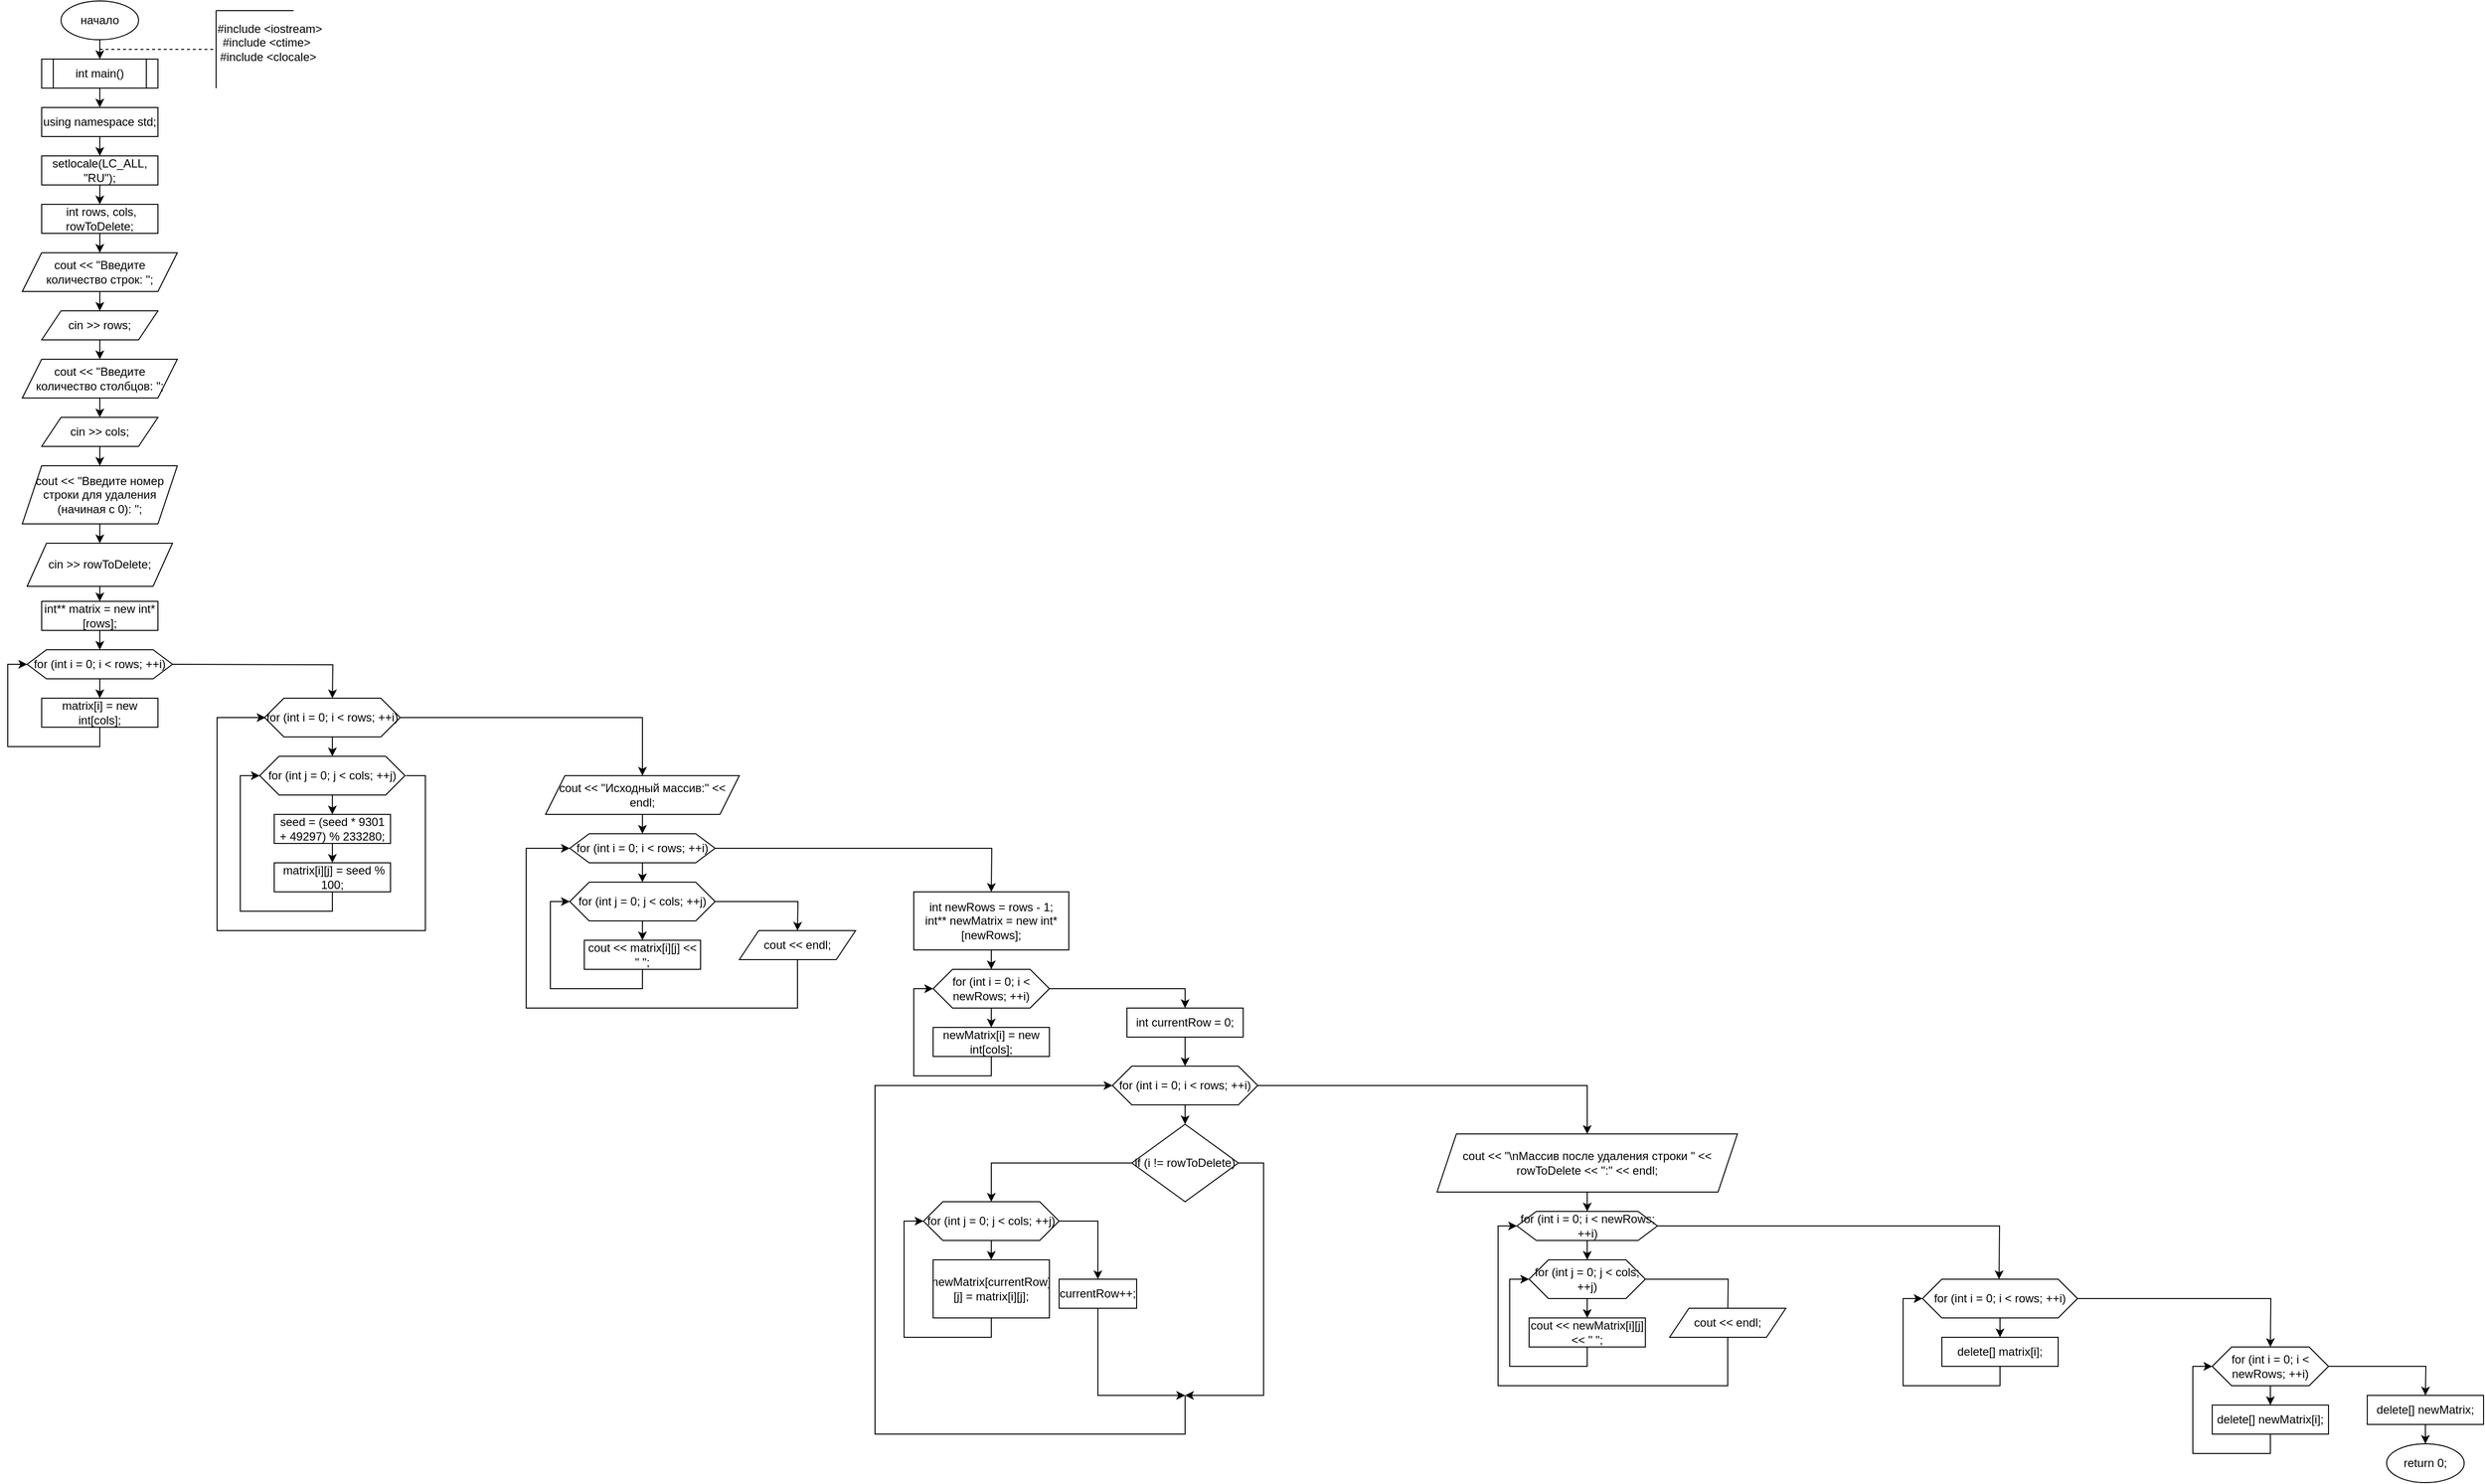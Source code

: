 <mxfile version="25.0.2">
  <diagram name="Страница — 1" id="S44ijkMz0Q2Qkqp6JvUh">
    <mxGraphModel dx="829" dy="568" grid="1" gridSize="10" guides="1" tooltips="1" connect="1" arrows="1" fold="1" page="1" pageScale="1" pageWidth="827" pageHeight="1169" math="0" shadow="0">
      <root>
        <mxCell id="0" />
        <mxCell id="1" parent="0" />
        <mxCell id="u2uYGLtgrih3x_-qrW4p-3" style="edgeStyle=orthogonalEdgeStyle;rounded=0;orthogonalLoop=1;jettySize=auto;html=1;exitX=0.5;exitY=1;exitDx=0;exitDy=0;entryX=0.5;entryY=0;entryDx=0;entryDy=0;" edge="1" parent="1" source="u2uYGLtgrih3x_-qrW4p-1" target="u2uYGLtgrih3x_-qrW4p-2">
          <mxGeometry relative="1" as="geometry" />
        </mxCell>
        <mxCell id="u2uYGLtgrih3x_-qrW4p-1" value="начало" style="ellipse;whiteSpace=wrap;html=1;" vertex="1" parent="1">
          <mxGeometry x="400" width="80" height="40" as="geometry" />
        </mxCell>
        <mxCell id="u2uYGLtgrih3x_-qrW4p-9" style="edgeStyle=orthogonalEdgeStyle;rounded=0;orthogonalLoop=1;jettySize=auto;html=1;exitX=0.5;exitY=1;exitDx=0;exitDy=0;entryX=0.5;entryY=0;entryDx=0;entryDy=0;" edge="1" parent="1" source="u2uYGLtgrih3x_-qrW4p-2" target="u2uYGLtgrih3x_-qrW4p-8">
          <mxGeometry relative="1" as="geometry" />
        </mxCell>
        <mxCell id="u2uYGLtgrih3x_-qrW4p-2" value="int main()" style="shape=process;whiteSpace=wrap;html=1;backgroundOutline=1;" vertex="1" parent="1">
          <mxGeometry x="380" y="60" width="120" height="30" as="geometry" />
        </mxCell>
        <mxCell id="u2uYGLtgrih3x_-qrW4p-4" value="" style="endArrow=none;dashed=1;html=1;rounded=0;" edge="1" parent="1">
          <mxGeometry width="50" height="50" relative="1" as="geometry">
            <mxPoint x="440" y="50" as="sourcePoint" />
            <mxPoint x="560" y="50" as="targetPoint" />
          </mxGeometry>
        </mxCell>
        <mxCell id="u2uYGLtgrih3x_-qrW4p-5" value="" style="endArrow=none;html=1;rounded=0;" edge="1" parent="1">
          <mxGeometry width="50" height="50" relative="1" as="geometry">
            <mxPoint x="560" y="90" as="sourcePoint" />
            <mxPoint x="560" y="10" as="targetPoint" />
          </mxGeometry>
        </mxCell>
        <mxCell id="u2uYGLtgrih3x_-qrW4p-6" value="&lt;div&gt;#include &amp;lt;iostream&amp;gt;&lt;/div&gt;&lt;div&gt;#include &amp;lt;ctime&amp;gt;&amp;nbsp;&amp;nbsp;&lt;/div&gt;&lt;div&gt;#include &amp;lt;clocale&amp;gt;&amp;nbsp;&lt;/div&gt;" style="text;html=1;align=center;verticalAlign=middle;resizable=0;points=[];autosize=1;strokeColor=none;fillColor=none;" vertex="1" parent="1">
          <mxGeometry x="550" y="13" width="130" height="60" as="geometry" />
        </mxCell>
        <mxCell id="u2uYGLtgrih3x_-qrW4p-7" value="" style="endArrow=none;html=1;rounded=0;" edge="1" parent="1">
          <mxGeometry width="50" height="50" relative="1" as="geometry">
            <mxPoint x="560" y="10" as="sourcePoint" />
            <mxPoint x="640" y="10" as="targetPoint" />
          </mxGeometry>
        </mxCell>
        <mxCell id="u2uYGLtgrih3x_-qrW4p-13" style="edgeStyle=orthogonalEdgeStyle;rounded=0;orthogonalLoop=1;jettySize=auto;html=1;exitX=0.5;exitY=1;exitDx=0;exitDy=0;entryX=0.5;entryY=0;entryDx=0;entryDy=0;" edge="1" parent="1" source="u2uYGLtgrih3x_-qrW4p-8" target="u2uYGLtgrih3x_-qrW4p-10">
          <mxGeometry relative="1" as="geometry" />
        </mxCell>
        <mxCell id="u2uYGLtgrih3x_-qrW4p-8" value="&lt;div&gt;using namespace std;&lt;/div&gt;" style="whiteSpace=wrap;html=1;" vertex="1" parent="1">
          <mxGeometry x="380" y="110" width="120" height="30" as="geometry" />
        </mxCell>
        <mxCell id="u2uYGLtgrih3x_-qrW4p-15" style="edgeStyle=orthogonalEdgeStyle;rounded=0;orthogonalLoop=1;jettySize=auto;html=1;exitX=0.5;exitY=1;exitDx=0;exitDy=0;entryX=0.5;entryY=0;entryDx=0;entryDy=0;" edge="1" parent="1" source="u2uYGLtgrih3x_-qrW4p-10" target="u2uYGLtgrih3x_-qrW4p-14">
          <mxGeometry relative="1" as="geometry" />
        </mxCell>
        <mxCell id="u2uYGLtgrih3x_-qrW4p-10" value="setlocale(LC_ALL, &quot;RU&quot;);" style="whiteSpace=wrap;html=1;" vertex="1" parent="1">
          <mxGeometry x="380" y="160" width="120" height="30" as="geometry" />
        </mxCell>
        <mxCell id="u2uYGLtgrih3x_-qrW4p-17" style="edgeStyle=orthogonalEdgeStyle;rounded=0;orthogonalLoop=1;jettySize=auto;html=1;exitX=0.5;exitY=1;exitDx=0;exitDy=0;entryX=0.5;entryY=0;entryDx=0;entryDy=0;" edge="1" parent="1" source="u2uYGLtgrih3x_-qrW4p-14" target="u2uYGLtgrih3x_-qrW4p-16">
          <mxGeometry relative="1" as="geometry" />
        </mxCell>
        <mxCell id="u2uYGLtgrih3x_-qrW4p-14" value="&amp;nbsp;int rows, cols, rowToDelete;" style="whiteSpace=wrap;html=1;" vertex="1" parent="1">
          <mxGeometry x="380" y="210" width="120" height="30" as="geometry" />
        </mxCell>
        <mxCell id="u2uYGLtgrih3x_-qrW4p-19" style="edgeStyle=orthogonalEdgeStyle;rounded=0;orthogonalLoop=1;jettySize=auto;html=1;exitX=0.5;exitY=1;exitDx=0;exitDy=0;" edge="1" parent="1" source="u2uYGLtgrih3x_-qrW4p-16" target="u2uYGLtgrih3x_-qrW4p-18">
          <mxGeometry relative="1" as="geometry" />
        </mxCell>
        <mxCell id="u2uYGLtgrih3x_-qrW4p-16" value="cout &amp;lt;&amp;lt; &quot;Введите количество строк: &quot;;" style="shape=parallelogram;perimeter=parallelogramPerimeter;whiteSpace=wrap;html=1;fixedSize=1;" vertex="1" parent="1">
          <mxGeometry x="360" y="260" width="160" height="40" as="geometry" />
        </mxCell>
        <mxCell id="u2uYGLtgrih3x_-qrW4p-21" style="edgeStyle=orthogonalEdgeStyle;rounded=0;orthogonalLoop=1;jettySize=auto;html=1;exitX=0.5;exitY=1;exitDx=0;exitDy=0;entryX=0.5;entryY=0;entryDx=0;entryDy=0;" edge="1" parent="1" source="u2uYGLtgrih3x_-qrW4p-18" target="u2uYGLtgrih3x_-qrW4p-20">
          <mxGeometry relative="1" as="geometry" />
        </mxCell>
        <mxCell id="u2uYGLtgrih3x_-qrW4p-18" value="cin &amp;gt;&amp;gt; rows;" style="shape=parallelogram;perimeter=parallelogramPerimeter;whiteSpace=wrap;html=1;fixedSize=1;" vertex="1" parent="1">
          <mxGeometry x="380" y="320" width="120" height="30" as="geometry" />
        </mxCell>
        <mxCell id="u2uYGLtgrih3x_-qrW4p-23" style="edgeStyle=orthogonalEdgeStyle;rounded=0;orthogonalLoop=1;jettySize=auto;html=1;exitX=0.5;exitY=1;exitDx=0;exitDy=0;entryX=0.5;entryY=0;entryDx=0;entryDy=0;" edge="1" parent="1" source="u2uYGLtgrih3x_-qrW4p-20" target="u2uYGLtgrih3x_-qrW4p-22">
          <mxGeometry relative="1" as="geometry" />
        </mxCell>
        <mxCell id="u2uYGLtgrih3x_-qrW4p-20" value="cout &amp;lt;&amp;lt; &quot;Введите количество столбцов: &quot;;" style="shape=parallelogram;perimeter=parallelogramPerimeter;whiteSpace=wrap;html=1;fixedSize=1;" vertex="1" parent="1">
          <mxGeometry x="360" y="370" width="160" height="40" as="geometry" />
        </mxCell>
        <mxCell id="u2uYGLtgrih3x_-qrW4p-25" style="edgeStyle=orthogonalEdgeStyle;rounded=0;orthogonalLoop=1;jettySize=auto;html=1;exitX=0.5;exitY=1;exitDx=0;exitDy=0;entryX=0.5;entryY=0;entryDx=0;entryDy=0;" edge="1" parent="1" source="u2uYGLtgrih3x_-qrW4p-22" target="u2uYGLtgrih3x_-qrW4p-24">
          <mxGeometry relative="1" as="geometry" />
        </mxCell>
        <mxCell id="u2uYGLtgrih3x_-qrW4p-22" value="cin &amp;gt;&amp;gt; cols;" style="shape=parallelogram;perimeter=parallelogramPerimeter;whiteSpace=wrap;html=1;fixedSize=1;" vertex="1" parent="1">
          <mxGeometry x="380" y="430" width="120" height="30" as="geometry" />
        </mxCell>
        <mxCell id="u2uYGLtgrih3x_-qrW4p-27" style="edgeStyle=orthogonalEdgeStyle;rounded=0;orthogonalLoop=1;jettySize=auto;html=1;exitX=0.5;exitY=1;exitDx=0;exitDy=0;entryX=0.5;entryY=0;entryDx=0;entryDy=0;" edge="1" parent="1" source="u2uYGLtgrih3x_-qrW4p-24" target="u2uYGLtgrih3x_-qrW4p-26">
          <mxGeometry relative="1" as="geometry" />
        </mxCell>
        <mxCell id="u2uYGLtgrih3x_-qrW4p-24" value="cout &amp;lt;&amp;lt; &quot;Введите номер строки для удаления (начиная с 0): &quot;;" style="shape=parallelogram;perimeter=parallelogramPerimeter;whiteSpace=wrap;html=1;fixedSize=1;" vertex="1" parent="1">
          <mxGeometry x="360" y="480" width="160" height="60" as="geometry" />
        </mxCell>
        <mxCell id="u2uYGLtgrih3x_-qrW4p-29" style="edgeStyle=orthogonalEdgeStyle;rounded=0;orthogonalLoop=1;jettySize=auto;html=1;exitX=0.5;exitY=1;exitDx=0;exitDy=0;entryX=0.5;entryY=0;entryDx=0;entryDy=0;" edge="1" parent="1" source="u2uYGLtgrih3x_-qrW4p-26" target="u2uYGLtgrih3x_-qrW4p-28">
          <mxGeometry relative="1" as="geometry" />
        </mxCell>
        <mxCell id="u2uYGLtgrih3x_-qrW4p-26" value="cin &amp;gt;&amp;gt; rowToDelete;" style="shape=parallelogram;perimeter=parallelogramPerimeter;whiteSpace=wrap;html=1;fixedSize=1;" vertex="1" parent="1">
          <mxGeometry x="365" y="560" width="150" height="44.5" as="geometry" />
        </mxCell>
        <mxCell id="u2uYGLtgrih3x_-qrW4p-31" style="edgeStyle=orthogonalEdgeStyle;rounded=0;orthogonalLoop=1;jettySize=auto;html=1;exitX=0.5;exitY=1;exitDx=0;exitDy=0;entryX=0.5;entryY=0;entryDx=0;entryDy=0;" edge="1" parent="1" source="u2uYGLtgrih3x_-qrW4p-28" target="u2uYGLtgrih3x_-qrW4p-30">
          <mxGeometry relative="1" as="geometry" />
        </mxCell>
        <mxCell id="u2uYGLtgrih3x_-qrW4p-28" value="int** matrix = new int* [rows];" style="whiteSpace=wrap;html=1;" vertex="1" parent="1">
          <mxGeometry x="380" y="620" width="120" height="30" as="geometry" />
        </mxCell>
        <mxCell id="u2uYGLtgrih3x_-qrW4p-33" style="edgeStyle=orthogonalEdgeStyle;rounded=0;orthogonalLoop=1;jettySize=auto;html=1;exitX=0.5;exitY=1;exitDx=0;exitDy=0;entryX=0.5;entryY=0;entryDx=0;entryDy=0;" edge="1" parent="1" source="u2uYGLtgrih3x_-qrW4p-30" target="u2uYGLtgrih3x_-qrW4p-32">
          <mxGeometry relative="1" as="geometry" />
        </mxCell>
        <mxCell id="u2uYGLtgrih3x_-qrW4p-35" style="edgeStyle=orthogonalEdgeStyle;rounded=0;orthogonalLoop=1;jettySize=auto;html=1;exitX=1;exitY=0.5;exitDx=0;exitDy=0;" edge="1" parent="1">
          <mxGeometry relative="1" as="geometry">
            <mxPoint x="680" y="720" as="targetPoint" />
            <mxPoint x="515" y="685" as="sourcePoint" />
          </mxGeometry>
        </mxCell>
        <mxCell id="u2uYGLtgrih3x_-qrW4p-30" value="for (int i = 0; i &amp;lt; rows; ++i)" style="shape=hexagon;perimeter=hexagonPerimeter2;whiteSpace=wrap;html=1;fixedSize=1;" vertex="1" parent="1">
          <mxGeometry x="365" y="670" width="150" height="30" as="geometry" />
        </mxCell>
        <mxCell id="u2uYGLtgrih3x_-qrW4p-34" style="edgeStyle=orthogonalEdgeStyle;rounded=0;orthogonalLoop=1;jettySize=auto;html=1;exitX=0.5;exitY=1;exitDx=0;exitDy=0;entryX=0;entryY=0.5;entryDx=0;entryDy=0;" edge="1" parent="1" source="u2uYGLtgrih3x_-qrW4p-32" target="u2uYGLtgrih3x_-qrW4p-30">
          <mxGeometry relative="1" as="geometry" />
        </mxCell>
        <mxCell id="u2uYGLtgrih3x_-qrW4p-32" value="matrix[i] = new int[cols];" style="whiteSpace=wrap;html=1;" vertex="1" parent="1">
          <mxGeometry x="380" y="720" width="120" height="30" as="geometry" />
        </mxCell>
        <mxCell id="u2uYGLtgrih3x_-qrW4p-38" style="edgeStyle=orthogonalEdgeStyle;rounded=0;orthogonalLoop=1;jettySize=auto;html=1;exitX=0.5;exitY=1;exitDx=0;exitDy=0;entryX=0.5;entryY=0;entryDx=0;entryDy=0;" edge="1" parent="1" source="u2uYGLtgrih3x_-qrW4p-36" target="u2uYGLtgrih3x_-qrW4p-37">
          <mxGeometry relative="1" as="geometry" />
        </mxCell>
        <mxCell id="u2uYGLtgrih3x_-qrW4p-45" style="edgeStyle=orthogonalEdgeStyle;rounded=0;orthogonalLoop=1;jettySize=auto;html=1;exitX=1;exitY=0.5;exitDx=0;exitDy=0;" edge="1" parent="1" source="u2uYGLtgrih3x_-qrW4p-36">
          <mxGeometry relative="1" as="geometry">
            <mxPoint x="1000" y="800" as="targetPoint" />
            <Array as="points">
              <mxPoint x="1000" y="740" />
              <mxPoint x="1000" y="800" />
            </Array>
          </mxGeometry>
        </mxCell>
        <mxCell id="u2uYGLtgrih3x_-qrW4p-36" value="for (int i = 0; i &amp;lt; rows; ++i)" style="shape=hexagon;perimeter=hexagonPerimeter2;whiteSpace=wrap;html=1;fixedSize=1;" vertex="1" parent="1">
          <mxGeometry x="610" y="720" width="140" height="40" as="geometry" />
        </mxCell>
        <mxCell id="u2uYGLtgrih3x_-qrW4p-40" style="edgeStyle=orthogonalEdgeStyle;rounded=0;orthogonalLoop=1;jettySize=auto;html=1;exitX=0.5;exitY=1;exitDx=0;exitDy=0;entryX=0.5;entryY=0;entryDx=0;entryDy=0;" edge="1" parent="1" source="u2uYGLtgrih3x_-qrW4p-37" target="u2uYGLtgrih3x_-qrW4p-39">
          <mxGeometry relative="1" as="geometry" />
        </mxCell>
        <mxCell id="u2uYGLtgrih3x_-qrW4p-44" style="edgeStyle=orthogonalEdgeStyle;rounded=0;orthogonalLoop=1;jettySize=auto;html=1;exitX=1;exitY=0.5;exitDx=0;exitDy=0;entryX=0;entryY=0.5;entryDx=0;entryDy=0;" edge="1" parent="1">
          <mxGeometry relative="1" as="geometry">
            <mxPoint x="756" y="800" as="sourcePoint" />
            <mxPoint x="611" y="740" as="targetPoint" />
            <Array as="points">
              <mxPoint x="776" y="800" />
              <mxPoint x="776" y="960" />
              <mxPoint x="561" y="960" />
              <mxPoint x="561" y="740" />
            </Array>
          </mxGeometry>
        </mxCell>
        <mxCell id="u2uYGLtgrih3x_-qrW4p-37" value="for (int j = 0; j &amp;lt; cols; ++j)" style="shape=hexagon;perimeter=hexagonPerimeter2;whiteSpace=wrap;html=1;fixedSize=1;" vertex="1" parent="1">
          <mxGeometry x="605" y="780" width="150" height="40" as="geometry" />
        </mxCell>
        <mxCell id="u2uYGLtgrih3x_-qrW4p-42" style="edgeStyle=orthogonalEdgeStyle;rounded=0;orthogonalLoop=1;jettySize=auto;html=1;exitX=0.5;exitY=1;exitDx=0;exitDy=0;entryX=0.5;entryY=0;entryDx=0;entryDy=0;" edge="1" parent="1" source="u2uYGLtgrih3x_-qrW4p-39" target="u2uYGLtgrih3x_-qrW4p-41">
          <mxGeometry relative="1" as="geometry" />
        </mxCell>
        <mxCell id="u2uYGLtgrih3x_-qrW4p-39" value="seed = (seed * 9301 + 49297) % 233280;" style="whiteSpace=wrap;html=1;" vertex="1" parent="1">
          <mxGeometry x="620" y="840" width="120" height="30" as="geometry" />
        </mxCell>
        <mxCell id="u2uYGLtgrih3x_-qrW4p-43" style="edgeStyle=orthogonalEdgeStyle;rounded=0;orthogonalLoop=1;jettySize=auto;html=1;exitX=0.5;exitY=1;exitDx=0;exitDy=0;entryX=0;entryY=0.5;entryDx=0;entryDy=0;" edge="1" parent="1" source="u2uYGLtgrih3x_-qrW4p-41" target="u2uYGLtgrih3x_-qrW4p-37">
          <mxGeometry relative="1" as="geometry" />
        </mxCell>
        <mxCell id="u2uYGLtgrih3x_-qrW4p-41" value="&amp;nbsp;matrix[i][j] = seed % 100;" style="whiteSpace=wrap;html=1;" vertex="1" parent="1">
          <mxGeometry x="620" y="890" width="120" height="30" as="geometry" />
        </mxCell>
        <mxCell id="u2uYGLtgrih3x_-qrW4p-48" style="edgeStyle=orthogonalEdgeStyle;rounded=0;orthogonalLoop=1;jettySize=auto;html=1;exitX=0.5;exitY=1;exitDx=0;exitDy=0;entryX=0.5;entryY=0;entryDx=0;entryDy=0;" edge="1" parent="1" source="u2uYGLtgrih3x_-qrW4p-46" target="u2uYGLtgrih3x_-qrW4p-47">
          <mxGeometry relative="1" as="geometry" />
        </mxCell>
        <mxCell id="u2uYGLtgrih3x_-qrW4p-46" value="cout &amp;lt;&amp;lt; &quot;Исходный массив:&quot; &amp;lt;&amp;lt; endl;" style="shape=parallelogram;perimeter=parallelogramPerimeter;whiteSpace=wrap;html=1;fixedSize=1;" vertex="1" parent="1">
          <mxGeometry x="900" y="800" width="200" height="40" as="geometry" />
        </mxCell>
        <mxCell id="u2uYGLtgrih3x_-qrW4p-50" style="edgeStyle=orthogonalEdgeStyle;rounded=0;orthogonalLoop=1;jettySize=auto;html=1;exitX=0.5;exitY=1;exitDx=0;exitDy=0;entryX=0.5;entryY=0;entryDx=0;entryDy=0;" edge="1" parent="1" source="u2uYGLtgrih3x_-qrW4p-47" target="u2uYGLtgrih3x_-qrW4p-49">
          <mxGeometry relative="1" as="geometry" />
        </mxCell>
        <mxCell id="u2uYGLtgrih3x_-qrW4p-57" style="edgeStyle=orthogonalEdgeStyle;rounded=0;orthogonalLoop=1;jettySize=auto;html=1;exitX=1;exitY=0.5;exitDx=0;exitDy=0;" edge="1" parent="1" source="u2uYGLtgrih3x_-qrW4p-47">
          <mxGeometry relative="1" as="geometry">
            <mxPoint x="1360" y="920" as="targetPoint" />
          </mxGeometry>
        </mxCell>
        <mxCell id="u2uYGLtgrih3x_-qrW4p-47" value="for (int i = 0; i &amp;lt; rows; ++i)" style="shape=hexagon;perimeter=hexagonPerimeter2;whiteSpace=wrap;html=1;fixedSize=1;" vertex="1" parent="1">
          <mxGeometry x="925" y="860" width="150" height="30" as="geometry" />
        </mxCell>
        <mxCell id="u2uYGLtgrih3x_-qrW4p-52" style="edgeStyle=orthogonalEdgeStyle;rounded=0;orthogonalLoop=1;jettySize=auto;html=1;exitX=0.5;exitY=1;exitDx=0;exitDy=0;entryX=0.5;entryY=0;entryDx=0;entryDy=0;" edge="1" parent="1" source="u2uYGLtgrih3x_-qrW4p-49" target="u2uYGLtgrih3x_-qrW4p-51">
          <mxGeometry relative="1" as="geometry" />
        </mxCell>
        <mxCell id="u2uYGLtgrih3x_-qrW4p-54" style="edgeStyle=orthogonalEdgeStyle;rounded=0;orthogonalLoop=1;jettySize=auto;html=1;exitX=1;exitY=0.5;exitDx=0;exitDy=0;" edge="1" parent="1" source="u2uYGLtgrih3x_-qrW4p-49">
          <mxGeometry relative="1" as="geometry">
            <mxPoint x="1160" y="960" as="targetPoint" />
          </mxGeometry>
        </mxCell>
        <mxCell id="u2uYGLtgrih3x_-qrW4p-49" value="for (int j = 0; j &amp;lt; cols; ++j)" style="shape=hexagon;perimeter=hexagonPerimeter2;whiteSpace=wrap;html=1;fixedSize=1;" vertex="1" parent="1">
          <mxGeometry x="925" y="910" width="150" height="40" as="geometry" />
        </mxCell>
        <mxCell id="u2uYGLtgrih3x_-qrW4p-53" style="edgeStyle=orthogonalEdgeStyle;rounded=0;orthogonalLoop=1;jettySize=auto;html=1;exitX=0.5;exitY=1;exitDx=0;exitDy=0;entryX=0;entryY=0.5;entryDx=0;entryDy=0;" edge="1" parent="1" source="u2uYGLtgrih3x_-qrW4p-51" target="u2uYGLtgrih3x_-qrW4p-49">
          <mxGeometry relative="1" as="geometry" />
        </mxCell>
        <mxCell id="u2uYGLtgrih3x_-qrW4p-51" value="cout &amp;lt;&amp;lt; matrix[i][j] &amp;lt;&amp;lt; &quot; &quot;;" style="whiteSpace=wrap;html=1;" vertex="1" parent="1">
          <mxGeometry x="940" y="970" width="120" height="30" as="geometry" />
        </mxCell>
        <mxCell id="u2uYGLtgrih3x_-qrW4p-56" style="edgeStyle=orthogonalEdgeStyle;rounded=0;orthogonalLoop=1;jettySize=auto;html=1;exitX=0.5;exitY=1;exitDx=0;exitDy=0;entryX=0;entryY=0.5;entryDx=0;entryDy=0;" edge="1" parent="1" source="u2uYGLtgrih3x_-qrW4p-55" target="u2uYGLtgrih3x_-qrW4p-47">
          <mxGeometry relative="1" as="geometry">
            <Array as="points">
              <mxPoint x="1160" y="1040" />
              <mxPoint x="880" y="1040" />
              <mxPoint x="880" y="875" />
            </Array>
          </mxGeometry>
        </mxCell>
        <mxCell id="u2uYGLtgrih3x_-qrW4p-55" value="cout &amp;lt;&amp;lt; endl;" style="shape=parallelogram;perimeter=parallelogramPerimeter;whiteSpace=wrap;html=1;fixedSize=1;" vertex="1" parent="1">
          <mxGeometry x="1100" y="960" width="120" height="30" as="geometry" />
        </mxCell>
        <mxCell id="u2uYGLtgrih3x_-qrW4p-60" style="edgeStyle=orthogonalEdgeStyle;rounded=0;orthogonalLoop=1;jettySize=auto;html=1;exitX=0.5;exitY=1;exitDx=0;exitDy=0;entryX=0.5;entryY=0;entryDx=0;entryDy=0;" edge="1" parent="1" source="u2uYGLtgrih3x_-qrW4p-58" target="u2uYGLtgrih3x_-qrW4p-59">
          <mxGeometry relative="1" as="geometry" />
        </mxCell>
        <mxCell id="u2uYGLtgrih3x_-qrW4p-58" value="&lt;div&gt;int newRows = rows - 1;&lt;/div&gt;&lt;div&gt;int** newMatrix = new int* [newRows];&lt;/div&gt;" style="whiteSpace=wrap;html=1;" vertex="1" parent="1">
          <mxGeometry x="1280" y="920" width="160" height="60" as="geometry" />
        </mxCell>
        <mxCell id="u2uYGLtgrih3x_-qrW4p-62" style="edgeStyle=orthogonalEdgeStyle;rounded=0;orthogonalLoop=1;jettySize=auto;html=1;exitX=0.5;exitY=1;exitDx=0;exitDy=0;entryX=0.5;entryY=0;entryDx=0;entryDy=0;" edge="1" parent="1" source="u2uYGLtgrih3x_-qrW4p-59" target="u2uYGLtgrih3x_-qrW4p-61">
          <mxGeometry relative="1" as="geometry" />
        </mxCell>
        <mxCell id="u2uYGLtgrih3x_-qrW4p-65" style="edgeStyle=orthogonalEdgeStyle;rounded=0;orthogonalLoop=1;jettySize=auto;html=1;exitX=1;exitY=0.5;exitDx=0;exitDy=0;entryX=0.5;entryY=0;entryDx=0;entryDy=0;" edge="1" parent="1" source="u2uYGLtgrih3x_-qrW4p-59" target="u2uYGLtgrih3x_-qrW4p-64">
          <mxGeometry relative="1" as="geometry" />
        </mxCell>
        <mxCell id="u2uYGLtgrih3x_-qrW4p-59" value="for (int i = 0; i &amp;lt; newRows; ++i)" style="shape=hexagon;perimeter=hexagonPerimeter2;whiteSpace=wrap;html=1;fixedSize=1;" vertex="1" parent="1">
          <mxGeometry x="1300" y="1000" width="120" height="40" as="geometry" />
        </mxCell>
        <mxCell id="u2uYGLtgrih3x_-qrW4p-63" style="edgeStyle=orthogonalEdgeStyle;rounded=0;orthogonalLoop=1;jettySize=auto;html=1;exitX=0.5;exitY=1;exitDx=0;exitDy=0;entryX=0;entryY=0.5;entryDx=0;entryDy=0;" edge="1" parent="1" source="u2uYGLtgrih3x_-qrW4p-61" target="u2uYGLtgrih3x_-qrW4p-59">
          <mxGeometry relative="1" as="geometry" />
        </mxCell>
        <mxCell id="u2uYGLtgrih3x_-qrW4p-61" value="newMatrix[i] = new int[cols];" style="whiteSpace=wrap;html=1;" vertex="1" parent="1">
          <mxGeometry x="1300" y="1060" width="120" height="30" as="geometry" />
        </mxCell>
        <mxCell id="u2uYGLtgrih3x_-qrW4p-67" style="edgeStyle=orthogonalEdgeStyle;rounded=0;orthogonalLoop=1;jettySize=auto;html=1;exitX=0.5;exitY=1;exitDx=0;exitDy=0;entryX=0.5;entryY=0;entryDx=0;entryDy=0;" edge="1" parent="1" source="u2uYGLtgrih3x_-qrW4p-64" target="u2uYGLtgrih3x_-qrW4p-66">
          <mxGeometry relative="1" as="geometry" />
        </mxCell>
        <mxCell id="u2uYGLtgrih3x_-qrW4p-64" value="int currentRow = 0;" style="whiteSpace=wrap;html=1;" vertex="1" parent="1">
          <mxGeometry x="1500" y="1040" width="120" height="30" as="geometry" />
        </mxCell>
        <mxCell id="u2uYGLtgrih3x_-qrW4p-69" style="edgeStyle=orthogonalEdgeStyle;rounded=0;orthogonalLoop=1;jettySize=auto;html=1;exitX=0.5;exitY=1;exitDx=0;exitDy=0;entryX=0.5;entryY=0;entryDx=0;entryDy=0;" edge="1" parent="1" source="u2uYGLtgrih3x_-qrW4p-66" target="u2uYGLtgrih3x_-qrW4p-68">
          <mxGeometry relative="1" as="geometry" />
        </mxCell>
        <mxCell id="u2uYGLtgrih3x_-qrW4p-82" style="edgeStyle=orthogonalEdgeStyle;rounded=0;orthogonalLoop=1;jettySize=auto;html=1;exitX=1;exitY=0.5;exitDx=0;exitDy=0;entryX=0.5;entryY=0;entryDx=0;entryDy=0;" edge="1" parent="1" source="u2uYGLtgrih3x_-qrW4p-66" target="u2uYGLtgrih3x_-qrW4p-81">
          <mxGeometry relative="1" as="geometry" />
        </mxCell>
        <mxCell id="u2uYGLtgrih3x_-qrW4p-66" value="for (int i = 0; i &amp;lt; rows; ++i)" style="shape=hexagon;perimeter=hexagonPerimeter2;whiteSpace=wrap;html=1;fixedSize=1;" vertex="1" parent="1">
          <mxGeometry x="1485" y="1100" width="150" height="40" as="geometry" />
        </mxCell>
        <mxCell id="u2uYGLtgrih3x_-qrW4p-71" style="edgeStyle=orthogonalEdgeStyle;rounded=0;orthogonalLoop=1;jettySize=auto;html=1;exitX=0;exitY=0.5;exitDx=0;exitDy=0;entryX=0.5;entryY=0;entryDx=0;entryDy=0;" edge="1" parent="1" source="u2uYGLtgrih3x_-qrW4p-68" target="u2uYGLtgrih3x_-qrW4p-70">
          <mxGeometry relative="1" as="geometry" />
        </mxCell>
        <mxCell id="u2uYGLtgrih3x_-qrW4p-77" style="edgeStyle=orthogonalEdgeStyle;rounded=0;orthogonalLoop=1;jettySize=auto;html=1;exitX=1;exitY=0.5;exitDx=0;exitDy=0;" edge="1" parent="1" source="u2uYGLtgrih3x_-qrW4p-68">
          <mxGeometry relative="1" as="geometry">
            <mxPoint x="1560" y="1440" as="targetPoint" />
            <Array as="points">
              <mxPoint x="1641" y="1200" />
              <mxPoint x="1641" y="1440" />
            </Array>
          </mxGeometry>
        </mxCell>
        <mxCell id="u2uYGLtgrih3x_-qrW4p-68" value="if (i != rowToDelete)" style="rhombus;whiteSpace=wrap;html=1;" vertex="1" parent="1">
          <mxGeometry x="1505" y="1160" width="110" height="80" as="geometry" />
        </mxCell>
        <mxCell id="u2uYGLtgrih3x_-qrW4p-73" style="edgeStyle=orthogonalEdgeStyle;rounded=0;orthogonalLoop=1;jettySize=auto;html=1;exitX=0.5;exitY=1;exitDx=0;exitDy=0;entryX=0.5;entryY=0;entryDx=0;entryDy=0;" edge="1" parent="1" source="u2uYGLtgrih3x_-qrW4p-70" target="u2uYGLtgrih3x_-qrW4p-72">
          <mxGeometry relative="1" as="geometry" />
        </mxCell>
        <mxCell id="u2uYGLtgrih3x_-qrW4p-75" style="edgeStyle=orthogonalEdgeStyle;rounded=0;orthogonalLoop=1;jettySize=auto;html=1;exitX=1;exitY=0.5;exitDx=0;exitDy=0;entryX=0.5;entryY=0;entryDx=0;entryDy=0;" edge="1" parent="1" source="u2uYGLtgrih3x_-qrW4p-70" target="u2uYGLtgrih3x_-qrW4p-76">
          <mxGeometry relative="1" as="geometry">
            <mxPoint x="1460" y="1320.0" as="targetPoint" />
            <Array as="points">
              <mxPoint x="1470" y="1260" />
              <mxPoint x="1470" y="1320" />
            </Array>
          </mxGeometry>
        </mxCell>
        <mxCell id="u2uYGLtgrih3x_-qrW4p-70" value="for (int j = 0; j &amp;lt; cols; ++j)" style="shape=hexagon;perimeter=hexagonPerimeter2;whiteSpace=wrap;html=1;fixedSize=1;" vertex="1" parent="1">
          <mxGeometry x="1290" y="1240" width="140" height="40" as="geometry" />
        </mxCell>
        <mxCell id="u2uYGLtgrih3x_-qrW4p-74" style="edgeStyle=orthogonalEdgeStyle;rounded=0;orthogonalLoop=1;jettySize=auto;html=1;exitX=0.5;exitY=1;exitDx=0;exitDy=0;entryX=0;entryY=0.5;entryDx=0;entryDy=0;" edge="1" parent="1" source="u2uYGLtgrih3x_-qrW4p-72" target="u2uYGLtgrih3x_-qrW4p-70">
          <mxGeometry relative="1" as="geometry" />
        </mxCell>
        <mxCell id="u2uYGLtgrih3x_-qrW4p-72" value="newMatrix[currentRow][j] = matrix[i][j];" style="whiteSpace=wrap;html=1;" vertex="1" parent="1">
          <mxGeometry x="1300" y="1300" width="120" height="60" as="geometry" />
        </mxCell>
        <mxCell id="u2uYGLtgrih3x_-qrW4p-78" style="edgeStyle=orthogonalEdgeStyle;rounded=0;orthogonalLoop=1;jettySize=auto;html=1;exitX=0.5;exitY=1;exitDx=0;exitDy=0;" edge="1" parent="1" source="u2uYGLtgrih3x_-qrW4p-76">
          <mxGeometry relative="1" as="geometry">
            <mxPoint x="1560" y="1440.0" as="targetPoint" />
            <Array as="points">
              <mxPoint x="1470" y="1440" />
            </Array>
          </mxGeometry>
        </mxCell>
        <mxCell id="u2uYGLtgrih3x_-qrW4p-76" value="currentRow++;" style="whiteSpace=wrap;html=1;" vertex="1" parent="1">
          <mxGeometry x="1430" y="1320" width="80" height="30" as="geometry" />
        </mxCell>
        <mxCell id="u2uYGLtgrih3x_-qrW4p-79" value="" style="endArrow=classic;html=1;rounded=0;entryX=0;entryY=0.5;entryDx=0;entryDy=0;" edge="1" parent="1" target="u2uYGLtgrih3x_-qrW4p-66">
          <mxGeometry width="50" height="50" relative="1" as="geometry">
            <mxPoint x="1560" y="1440" as="sourcePoint" />
            <mxPoint x="1540" y="1280" as="targetPoint" />
            <Array as="points">
              <mxPoint x="1560" y="1480" />
              <mxPoint x="1240" y="1480" />
              <mxPoint x="1240" y="1120" />
            </Array>
          </mxGeometry>
        </mxCell>
        <mxCell id="u2uYGLtgrih3x_-qrW4p-87" style="edgeStyle=orthogonalEdgeStyle;rounded=0;orthogonalLoop=1;jettySize=auto;html=1;exitX=0.5;exitY=1;exitDx=0;exitDy=0;entryX=0.5;entryY=0;entryDx=0;entryDy=0;" edge="1" parent="1" source="u2uYGLtgrih3x_-qrW4p-81" target="u2uYGLtgrih3x_-qrW4p-83">
          <mxGeometry relative="1" as="geometry" />
        </mxCell>
        <mxCell id="u2uYGLtgrih3x_-qrW4p-81" value="cout &amp;lt;&amp;lt; &quot;\nМассив после удаления строки &quot; &amp;lt;&amp;lt; rowToDelete &amp;lt;&amp;lt; &quot;:&quot; &amp;lt;&amp;lt; endl;" style="shape=parallelogram;perimeter=parallelogramPerimeter;whiteSpace=wrap;html=1;fixedSize=1;" vertex="1" parent="1">
          <mxGeometry x="1820" y="1170" width="310" height="60" as="geometry" />
        </mxCell>
        <mxCell id="u2uYGLtgrih3x_-qrW4p-86" style="edgeStyle=orthogonalEdgeStyle;rounded=0;orthogonalLoop=1;jettySize=auto;html=1;exitX=0.5;exitY=1;exitDx=0;exitDy=0;entryX=0.5;entryY=0;entryDx=0;entryDy=0;" edge="1" parent="1" source="u2uYGLtgrih3x_-qrW4p-83" target="u2uYGLtgrih3x_-qrW4p-84">
          <mxGeometry relative="1" as="geometry" />
        </mxCell>
        <mxCell id="u2uYGLtgrih3x_-qrW4p-95" style="edgeStyle=orthogonalEdgeStyle;rounded=0;orthogonalLoop=1;jettySize=auto;html=1;exitX=1;exitY=0.5;exitDx=0;exitDy=0;" edge="1" parent="1" source="u2uYGLtgrih3x_-qrW4p-83">
          <mxGeometry relative="1" as="geometry">
            <mxPoint x="2400" y="1320.0" as="targetPoint" />
          </mxGeometry>
        </mxCell>
        <mxCell id="u2uYGLtgrih3x_-qrW4p-83" value="for (int i = 0; i &amp;lt; newRows; ++i)" style="shape=hexagon;perimeter=hexagonPerimeter2;whiteSpace=wrap;html=1;fixedSize=1;" vertex="1" parent="1">
          <mxGeometry x="1902.5" y="1250" width="145" height="30" as="geometry" />
        </mxCell>
        <mxCell id="u2uYGLtgrih3x_-qrW4p-89" style="edgeStyle=orthogonalEdgeStyle;rounded=0;orthogonalLoop=1;jettySize=auto;html=1;exitX=0.5;exitY=1;exitDx=0;exitDy=0;entryX=0.5;entryY=0;entryDx=0;entryDy=0;" edge="1" parent="1" source="u2uYGLtgrih3x_-qrW4p-84" target="u2uYGLtgrih3x_-qrW4p-88">
          <mxGeometry relative="1" as="geometry" />
        </mxCell>
        <mxCell id="u2uYGLtgrih3x_-qrW4p-92" style="edgeStyle=orthogonalEdgeStyle;rounded=0;orthogonalLoop=1;jettySize=auto;html=1;exitX=1;exitY=0.5;exitDx=0;exitDy=0;" edge="1" parent="1" source="u2uYGLtgrih3x_-qrW4p-84">
          <mxGeometry relative="1" as="geometry">
            <mxPoint x="2120" y="1360.0" as="targetPoint" />
          </mxGeometry>
        </mxCell>
        <mxCell id="u2uYGLtgrih3x_-qrW4p-84" value="for (int j = 0; j &amp;lt; cols; ++j)" style="shape=hexagon;perimeter=hexagonPerimeter2;whiteSpace=wrap;html=1;fixedSize=1;" vertex="1" parent="1">
          <mxGeometry x="1915" y="1300" width="120" height="40" as="geometry" />
        </mxCell>
        <mxCell id="u2uYGLtgrih3x_-qrW4p-90" style="edgeStyle=orthogonalEdgeStyle;rounded=0;orthogonalLoop=1;jettySize=auto;html=1;exitX=0.5;exitY=1;exitDx=0;exitDy=0;entryX=0;entryY=0.5;entryDx=0;entryDy=0;" edge="1" parent="1" source="u2uYGLtgrih3x_-qrW4p-88" target="u2uYGLtgrih3x_-qrW4p-84">
          <mxGeometry relative="1" as="geometry" />
        </mxCell>
        <mxCell id="u2uYGLtgrih3x_-qrW4p-88" value="cout &amp;lt;&amp;lt; newMatrix[i][j] &amp;lt;&amp;lt; &quot; &quot;;" style="whiteSpace=wrap;html=1;" vertex="1" parent="1">
          <mxGeometry x="1915" y="1360" width="120" height="30" as="geometry" />
        </mxCell>
        <mxCell id="u2uYGLtgrih3x_-qrW4p-94" style="edgeStyle=orthogonalEdgeStyle;rounded=0;orthogonalLoop=1;jettySize=auto;html=1;exitX=0.5;exitY=1;exitDx=0;exitDy=0;entryX=0;entryY=0.5;entryDx=0;entryDy=0;" edge="1" parent="1" source="u2uYGLtgrih3x_-qrW4p-93" target="u2uYGLtgrih3x_-qrW4p-83">
          <mxGeometry relative="1" as="geometry">
            <Array as="points">
              <mxPoint x="2120" y="1430" />
              <mxPoint x="1883" y="1430" />
              <mxPoint x="1883" y="1265" />
            </Array>
          </mxGeometry>
        </mxCell>
        <mxCell id="u2uYGLtgrih3x_-qrW4p-93" value="cout &amp;lt;&amp;lt; endl;" style="shape=parallelogram;perimeter=parallelogramPerimeter;whiteSpace=wrap;html=1;fixedSize=1;" vertex="1" parent="1">
          <mxGeometry x="2060" y="1350" width="120" height="30" as="geometry" />
        </mxCell>
        <mxCell id="u2uYGLtgrih3x_-qrW4p-98" style="edgeStyle=orthogonalEdgeStyle;rounded=0;orthogonalLoop=1;jettySize=auto;html=1;exitX=0.5;exitY=1;exitDx=0;exitDy=0;entryX=0.5;entryY=0;entryDx=0;entryDy=0;" edge="1" parent="1" source="u2uYGLtgrih3x_-qrW4p-96" target="u2uYGLtgrih3x_-qrW4p-97">
          <mxGeometry relative="1" as="geometry" />
        </mxCell>
        <mxCell id="u2uYGLtgrih3x_-qrW4p-100" style="edgeStyle=orthogonalEdgeStyle;rounded=0;orthogonalLoop=1;jettySize=auto;html=1;exitX=1;exitY=0.5;exitDx=0;exitDy=0;" edge="1" parent="1" source="u2uYGLtgrih3x_-qrW4p-96">
          <mxGeometry relative="1" as="geometry">
            <mxPoint x="2680" y="1390" as="targetPoint" />
          </mxGeometry>
        </mxCell>
        <mxCell id="u2uYGLtgrih3x_-qrW4p-96" value="for (int i = 0; i &amp;lt; rows; ++i)" style="shape=hexagon;perimeter=hexagonPerimeter2;whiteSpace=wrap;html=1;fixedSize=1;" vertex="1" parent="1">
          <mxGeometry x="2321" y="1320" width="160" height="40" as="geometry" />
        </mxCell>
        <mxCell id="u2uYGLtgrih3x_-qrW4p-99" style="edgeStyle=orthogonalEdgeStyle;rounded=0;orthogonalLoop=1;jettySize=auto;html=1;exitX=0.5;exitY=1;exitDx=0;exitDy=0;entryX=0;entryY=0.5;entryDx=0;entryDy=0;" edge="1" parent="1" source="u2uYGLtgrih3x_-qrW4p-97" target="u2uYGLtgrih3x_-qrW4p-96">
          <mxGeometry relative="1" as="geometry" />
        </mxCell>
        <mxCell id="u2uYGLtgrih3x_-qrW4p-97" value="delete[] matrix[i];" style="whiteSpace=wrap;html=1;" vertex="1" parent="1">
          <mxGeometry x="2341" y="1380" width="120" height="30" as="geometry" />
        </mxCell>
        <mxCell id="u2uYGLtgrih3x_-qrW4p-103" style="edgeStyle=orthogonalEdgeStyle;rounded=0;orthogonalLoop=1;jettySize=auto;html=1;exitX=0.5;exitY=1;exitDx=0;exitDy=0;entryX=0.5;entryY=0;entryDx=0;entryDy=0;" edge="1" parent="1" source="u2uYGLtgrih3x_-qrW4p-101" target="u2uYGLtgrih3x_-qrW4p-102">
          <mxGeometry relative="1" as="geometry" />
        </mxCell>
        <mxCell id="u2uYGLtgrih3x_-qrW4p-105" style="edgeStyle=orthogonalEdgeStyle;rounded=0;orthogonalLoop=1;jettySize=auto;html=1;exitX=1;exitY=0.5;exitDx=0;exitDy=0;" edge="1" parent="1" source="u2uYGLtgrih3x_-qrW4p-101">
          <mxGeometry relative="1" as="geometry">
            <mxPoint x="2840" y="1440" as="targetPoint" />
          </mxGeometry>
        </mxCell>
        <mxCell id="u2uYGLtgrih3x_-qrW4p-101" value="for (int i = 0; i &amp;lt; newRows; ++i)" style="shape=hexagon;perimeter=hexagonPerimeter2;whiteSpace=wrap;html=1;fixedSize=1;" vertex="1" parent="1">
          <mxGeometry x="2620" y="1390" width="120" height="40" as="geometry" />
        </mxCell>
        <mxCell id="u2uYGLtgrih3x_-qrW4p-104" style="edgeStyle=orthogonalEdgeStyle;rounded=0;orthogonalLoop=1;jettySize=auto;html=1;exitX=0.5;exitY=1;exitDx=0;exitDy=0;entryX=0;entryY=0.5;entryDx=0;entryDy=0;" edge="1" parent="1" source="u2uYGLtgrih3x_-qrW4p-102" target="u2uYGLtgrih3x_-qrW4p-101">
          <mxGeometry relative="1" as="geometry" />
        </mxCell>
        <mxCell id="u2uYGLtgrih3x_-qrW4p-102" value="delete[] newMatrix[i];" style="whiteSpace=wrap;html=1;" vertex="1" parent="1">
          <mxGeometry x="2620" y="1450" width="120" height="30" as="geometry" />
        </mxCell>
        <mxCell id="u2uYGLtgrih3x_-qrW4p-109" style="edgeStyle=orthogonalEdgeStyle;rounded=0;orthogonalLoop=1;jettySize=auto;html=1;exitX=0.5;exitY=1;exitDx=0;exitDy=0;entryX=0.5;entryY=0;entryDx=0;entryDy=0;" edge="1" parent="1" source="u2uYGLtgrih3x_-qrW4p-107" target="u2uYGLtgrih3x_-qrW4p-108">
          <mxGeometry relative="1" as="geometry" />
        </mxCell>
        <mxCell id="u2uYGLtgrih3x_-qrW4p-107" value="delete[] newMatrix;" style="whiteSpace=wrap;html=1;" vertex="1" parent="1">
          <mxGeometry x="2780" y="1440" width="120" height="30" as="geometry" />
        </mxCell>
        <mxCell id="u2uYGLtgrih3x_-qrW4p-108" value="return 0;" style="ellipse;whiteSpace=wrap;html=1;" vertex="1" parent="1">
          <mxGeometry x="2800" y="1490" width="80" height="40" as="geometry" />
        </mxCell>
      </root>
    </mxGraphModel>
  </diagram>
</mxfile>
